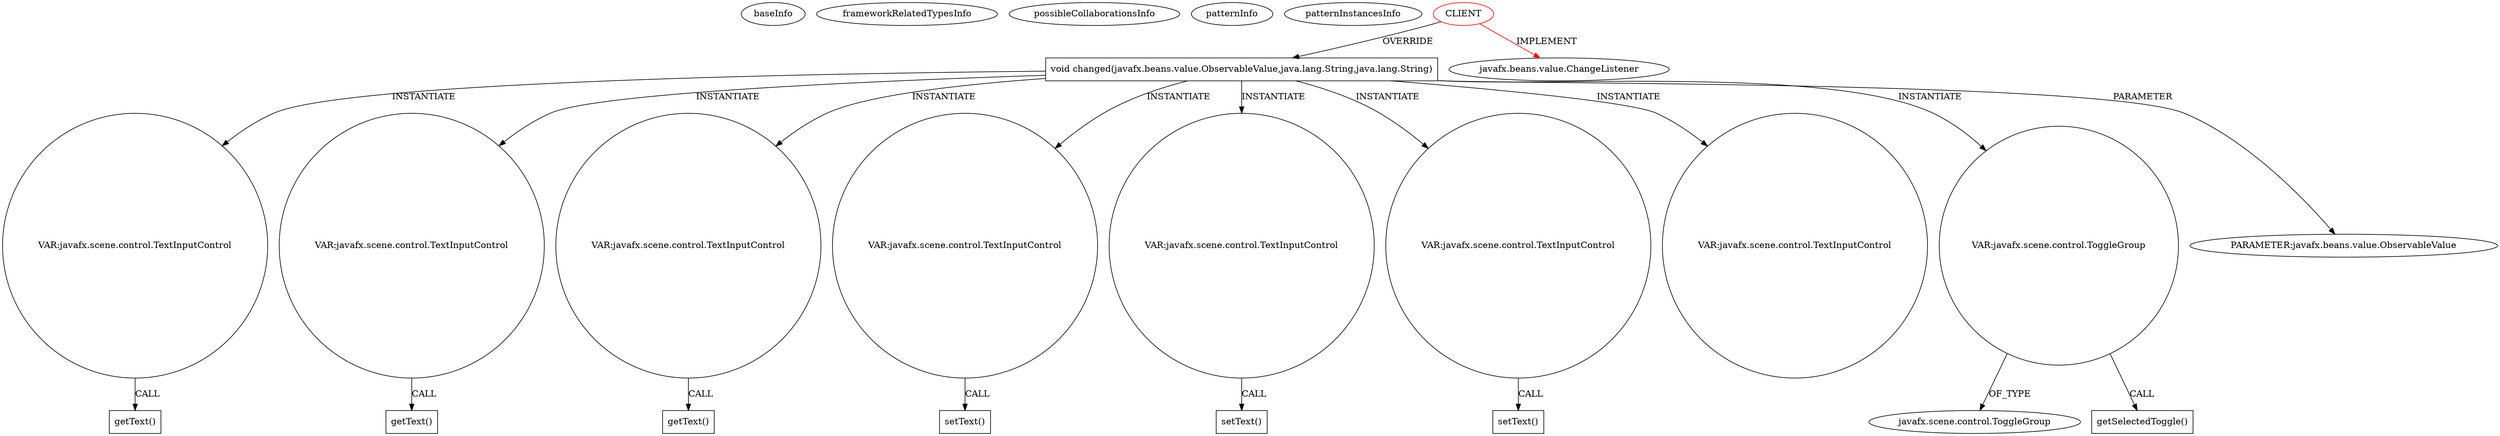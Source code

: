 digraph {
baseInfo[graphId=678,category="pattern",isAnonymous=false,possibleRelation=false]
frameworkRelatedTypesInfo[0="javafx.beans.value.ChangeListener"]
possibleCollaborationsInfo[]
patternInfo[frequency=2.0,patternRootClient=0]
patternInstancesInfo[0="amr390-SAT~/amr390-SAT/SAT-master/src/satcucharitas/SatMainViewController.java~AmountChange~1859",1="amr390-SAT~/amr390-SAT/SAT-master/src/satcucharitas/SatMainViewController.java~PUnitChange~1860"]
2[label="void changed(javafx.beans.value.ObservableValue,java.lang.String,java.lang.String)",vertexType="OVERRIDING_METHOD_DECLARATION",isFrameworkType=false,shape=box]
0[label="CLIENT",vertexType="ROOT_CLIENT_CLASS_DECLARATION",isFrameworkType=false,color=red]
1[label="javafx.beans.value.ChangeListener",vertexType="FRAMEWORK_INTERFACE_TYPE",isFrameworkType=false]
23[label="VAR:javafx.scene.control.TextInputControl",vertexType="VARIABLE_EXPRESION",isFrameworkType=false,shape=circle]
24[label="getText()",vertexType="INSIDE_CALL",isFrameworkType=false,shape=box]
11[label="VAR:javafx.scene.control.TextInputControl",vertexType="VARIABLE_EXPRESION",isFrameworkType=false,shape=circle]
12[label="getText()",vertexType="INSIDE_CALL",isFrameworkType=false,shape=box]
5[label="VAR:javafx.scene.control.TextInputControl",vertexType="VARIABLE_EXPRESION",isFrameworkType=false,shape=circle]
6[label="getText()",vertexType="INSIDE_CALL",isFrameworkType=false,shape=box]
8[label="VAR:javafx.scene.control.TextInputControl",vertexType="VARIABLE_EXPRESION",isFrameworkType=false,shape=circle]
14[label="VAR:javafx.scene.control.TextInputControl",vertexType="VARIABLE_EXPRESION",isFrameworkType=false,shape=circle]
26[label="VAR:javafx.scene.control.TextInputControl",vertexType="VARIABLE_EXPRESION",isFrameworkType=false,shape=circle]
29[label="VAR:javafx.scene.control.TextInputControl",vertexType="VARIABLE_EXPRESION",isFrameworkType=false,shape=circle]
20[label="VAR:javafx.scene.control.ToggleGroup",vertexType="VARIABLE_EXPRESION",isFrameworkType=false,shape=circle]
22[label="javafx.scene.control.ToggleGroup",vertexType="FRAMEWORK_CLASS_TYPE",isFrameworkType=false]
3[label="PARAMETER:javafx.beans.value.ObservableValue",vertexType="PARAMETER_DECLARATION",isFrameworkType=false]
21[label="getSelectedToggle()",vertexType="INSIDE_CALL",isFrameworkType=false,shape=box]
9[label="setText()",vertexType="INSIDE_CALL",isFrameworkType=false,shape=box]
15[label="setText()",vertexType="INSIDE_CALL",isFrameworkType=false,shape=box]
27[label="setText()",vertexType="INSIDE_CALL",isFrameworkType=false,shape=box]
11->12[label="CALL"]
2->8[label="INSTANTIATE"]
20->21[label="CALL"]
8->9[label="CALL"]
2->11[label="INSTANTIATE"]
14->15[label="CALL"]
2->14[label="INSTANTIATE"]
20->22[label="OF_TYPE"]
2->23[label="INSTANTIATE"]
2->20[label="INSTANTIATE"]
2->26[label="INSTANTIATE"]
2->5[label="INSTANTIATE"]
5->6[label="CALL"]
2->3[label="PARAMETER"]
0->1[label="IMPLEMENT",color=red]
26->27[label="CALL"]
2->29[label="INSTANTIATE"]
23->24[label="CALL"]
0->2[label="OVERRIDE"]
}
